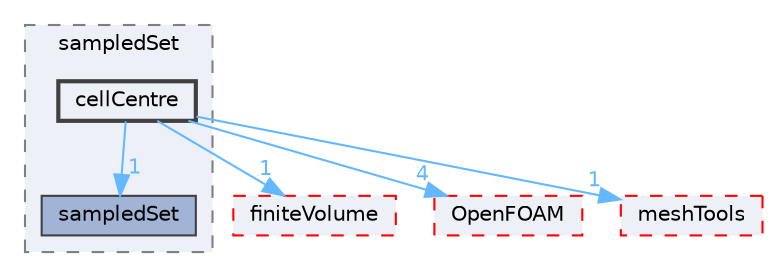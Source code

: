 digraph "src/sampling/sampledSet/cellCentre"
{
 // LATEX_PDF_SIZE
  bgcolor="transparent";
  edge [fontname=Helvetica,fontsize=10,labelfontname=Helvetica,labelfontsize=10];
  node [fontname=Helvetica,fontsize=10,shape=box,height=0.2,width=0.4];
  compound=true
  subgraph clusterdir_8b5e667856203d1590a744034ba627a3 {
    graph [ bgcolor="#edf0f7", pencolor="grey50", label="sampledSet", fontname=Helvetica,fontsize=10 style="filled,dashed", URL="dir_8b5e667856203d1590a744034ba627a3.html",tooltip=""]
  dir_548bfa904a2e5ae4da728d756cdd2146 [label="sampledSet", fillcolor="#a2b4d6", color="grey25", style="filled", URL="dir_548bfa904a2e5ae4da728d756cdd2146.html",tooltip=""];
  dir_432e18c9fe5102880738177e2c4abd7e [label="cellCentre", fillcolor="#edf0f7", color="grey25", style="filled,bold", URL="dir_432e18c9fe5102880738177e2c4abd7e.html",tooltip=""];
  }
  dir_9bd15774b555cf7259a6fa18f99fe99b [label="finiteVolume", fillcolor="#edf0f7", color="red", style="filled,dashed", URL="dir_9bd15774b555cf7259a6fa18f99fe99b.html",tooltip=""];
  dir_c5473ff19b20e6ec4dfe5c310b3778a8 [label="OpenFOAM", fillcolor="#edf0f7", color="red", style="filled,dashed", URL="dir_c5473ff19b20e6ec4dfe5c310b3778a8.html",tooltip=""];
  dir_ae30ad0bef50cf391b24c614251bb9fd [label="meshTools", fillcolor="#edf0f7", color="red", style="filled,dashed", URL="dir_ae30ad0bef50cf391b24c614251bb9fd.html",tooltip=""];
  dir_432e18c9fe5102880738177e2c4abd7e->dir_548bfa904a2e5ae4da728d756cdd2146 [headlabel="1", labeldistance=1.5 headhref="dir_000414_003404.html" href="dir_000414_003404.html" color="steelblue1" fontcolor="steelblue1"];
  dir_432e18c9fe5102880738177e2c4abd7e->dir_9bd15774b555cf7259a6fa18f99fe99b [headlabel="1", labeldistance=1.5 headhref="dir_000414_001387.html" href="dir_000414_001387.html" color="steelblue1" fontcolor="steelblue1"];
  dir_432e18c9fe5102880738177e2c4abd7e->dir_ae30ad0bef50cf391b24c614251bb9fd [headlabel="1", labeldistance=1.5 headhref="dir_000414_002382.html" href="dir_000414_002382.html" color="steelblue1" fontcolor="steelblue1"];
  dir_432e18c9fe5102880738177e2c4abd7e->dir_c5473ff19b20e6ec4dfe5c310b3778a8 [headlabel="4", labeldistance=1.5 headhref="dir_000414_002695.html" href="dir_000414_002695.html" color="steelblue1" fontcolor="steelblue1"];
}
